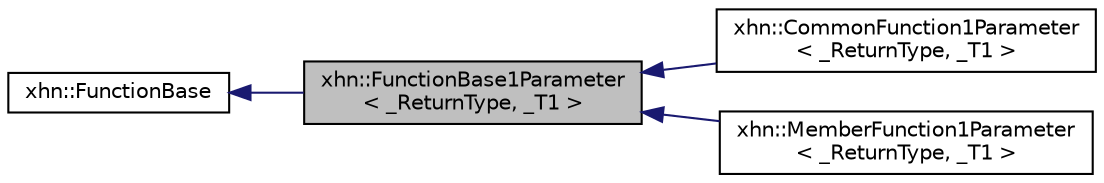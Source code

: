 digraph "xhn::FunctionBase1Parameter&lt; _ReturnType, _T1 &gt;"
{
  edge [fontname="Helvetica",fontsize="10",labelfontname="Helvetica",labelfontsize="10"];
  node [fontname="Helvetica",fontsize="10",shape=record];
  rankdir="LR";
  Node1 [label="xhn::FunctionBase1Parameter\l\< _ReturnType, _T1 \>",height=0.2,width=0.4,color="black", fillcolor="grey75", style="filled", fontcolor="black"];
  Node2 -> Node1 [dir="back",color="midnightblue",fontsize="10",style="solid",fontname="Helvetica"];
  Node2 [label="xhn::FunctionBase",height=0.2,width=0.4,color="black", fillcolor="white", style="filled",URL="$classxhn_1_1_function_base.html"];
  Node1 -> Node3 [dir="back",color="midnightblue",fontsize="10",style="solid",fontname="Helvetica"];
  Node3 [label="xhn::CommonFunction1Parameter\l\< _ReturnType, _T1 \>",height=0.2,width=0.4,color="black", fillcolor="white", style="filled",URL="$classxhn_1_1_common_function1_parameter.html"];
  Node1 -> Node4 [dir="back",color="midnightblue",fontsize="10",style="solid",fontname="Helvetica"];
  Node4 [label="xhn::MemberFunction1Parameter\l\< _ReturnType, _T1 \>",height=0.2,width=0.4,color="black", fillcolor="white", style="filled",URL="$classxhn_1_1_member_function1_parameter.html"];
}
